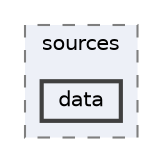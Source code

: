 digraph "app/sources/data"
{
 // LATEX_PDF_SIZE
  bgcolor="transparent";
  edge [fontname=Helvetica,fontsize=10,labelfontname=Helvetica,labelfontsize=10];
  node [fontname=Helvetica,fontsize=10,shape=box,height=0.2,width=0.4];
  compound=true
  subgraph clusterdir_3f48404d21ee623985261530746c4ec3 {
    graph [ bgcolor="#edf0f7", pencolor="grey50", label="sources", fontname=Helvetica,fontsize=10 style="filled,dashed", URL="dir_3f48404d21ee623985261530746c4ec3.html",tooltip=""]
  dir_5b6048588361f7cb3f45b897a6db7dc3 [label="data", fillcolor="#edf0f7", color="grey25", style="filled,bold", URL="dir_5b6048588361f7cb3f45b897a6db7dc3.html",tooltip=""];
  }
}
